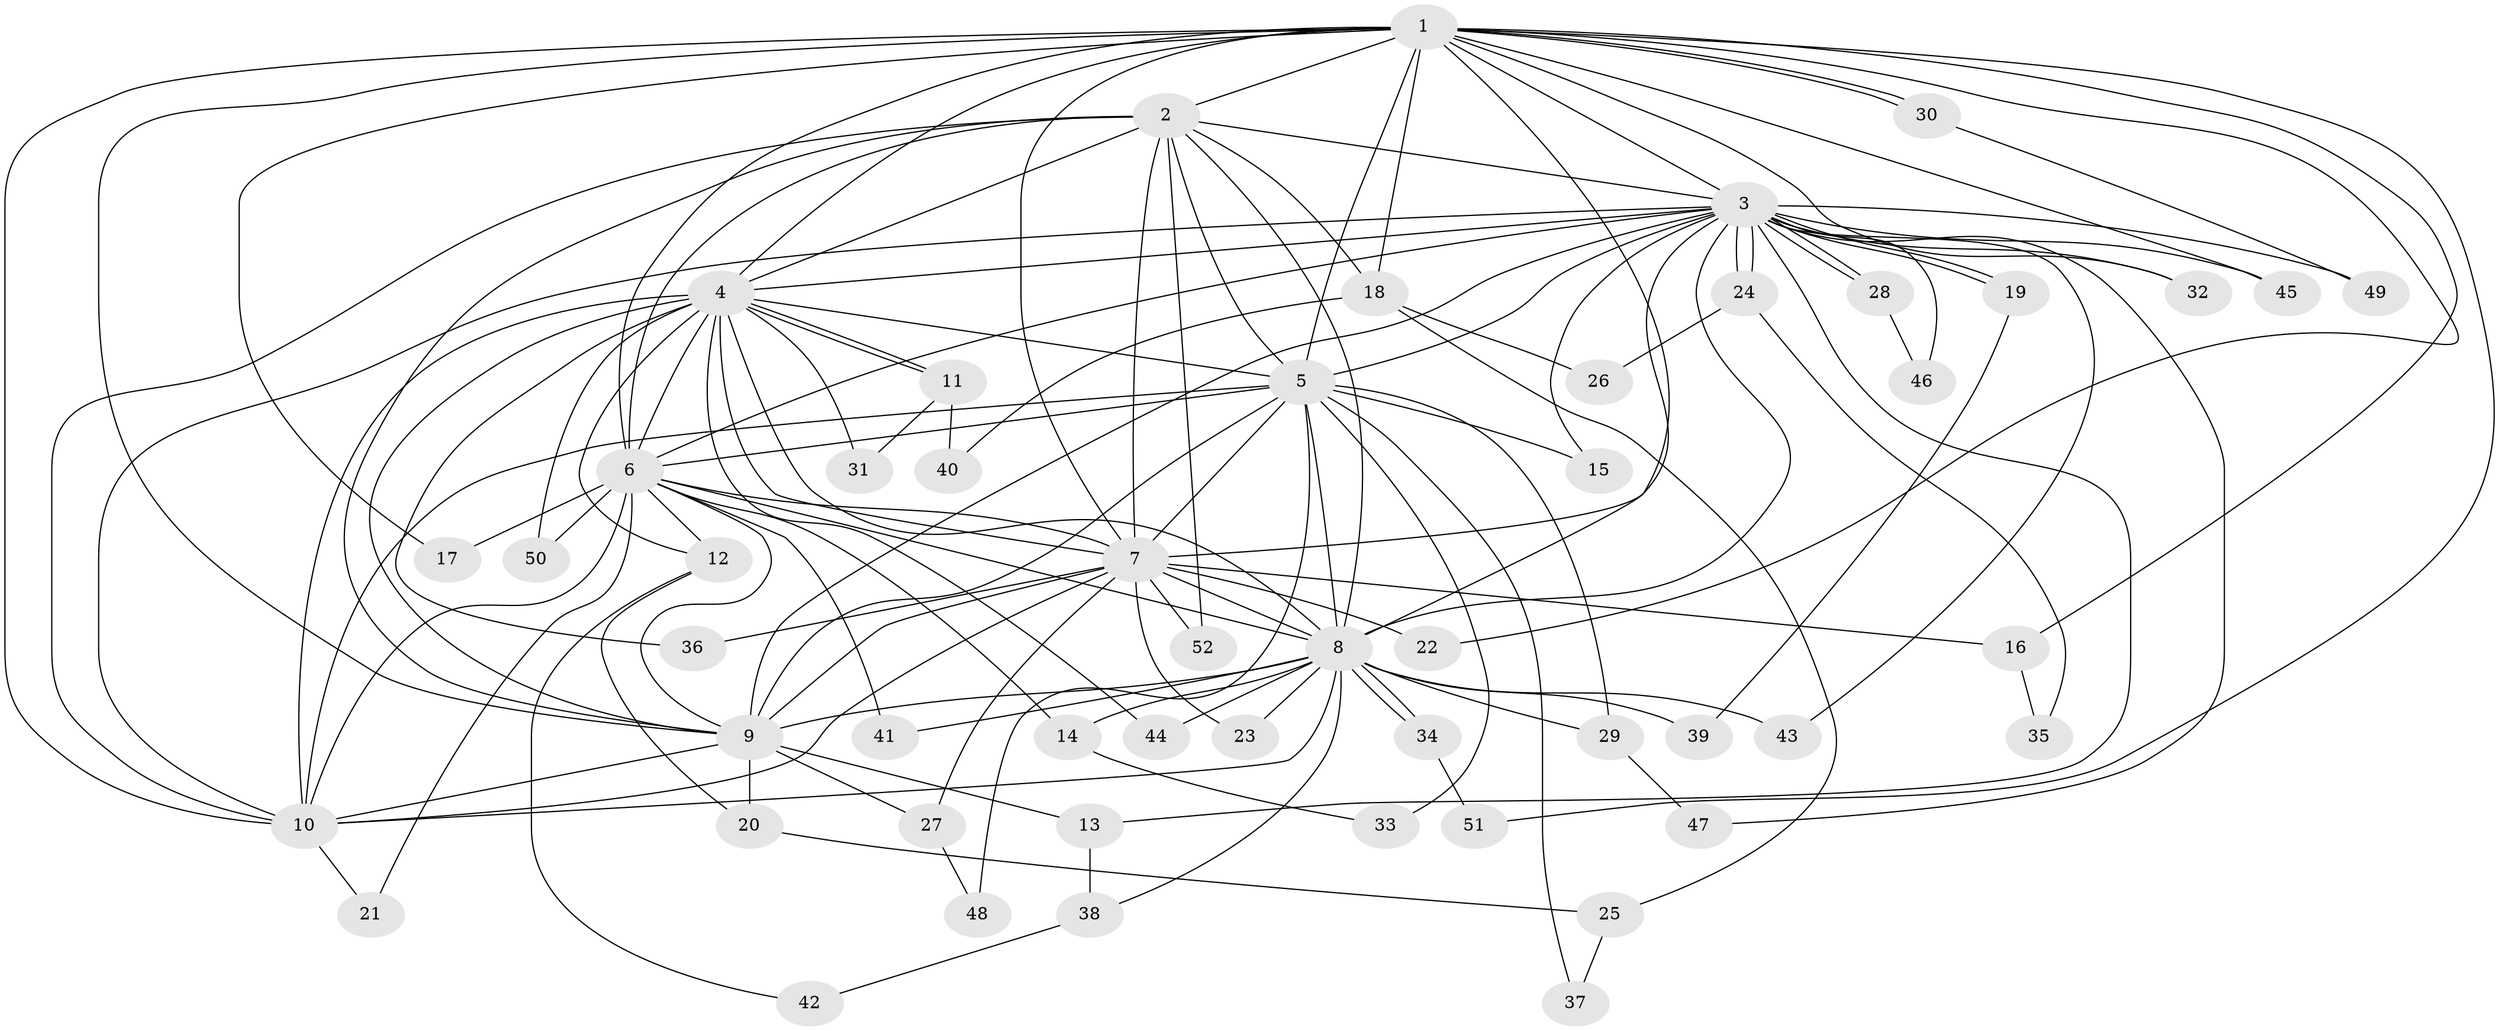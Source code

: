 // coarse degree distribution, {9: 0.125, 3: 0.125, 4: 0.125, 2: 0.25, 10: 0.125, 1: 0.0625, 8: 0.125, 7: 0.0625}
// Generated by graph-tools (version 1.1) at 2025/36/03/04/25 23:36:19]
// undirected, 52 vertices, 129 edges
graph export_dot {
  node [color=gray90,style=filled];
  1;
  2;
  3;
  4;
  5;
  6;
  7;
  8;
  9;
  10;
  11;
  12;
  13;
  14;
  15;
  16;
  17;
  18;
  19;
  20;
  21;
  22;
  23;
  24;
  25;
  26;
  27;
  28;
  29;
  30;
  31;
  32;
  33;
  34;
  35;
  36;
  37;
  38;
  39;
  40;
  41;
  42;
  43;
  44;
  45;
  46;
  47;
  48;
  49;
  50;
  51;
  52;
  1 -- 2;
  1 -- 3;
  1 -- 4;
  1 -- 5;
  1 -- 6;
  1 -- 7;
  1 -- 8;
  1 -- 9;
  1 -- 10;
  1 -- 16;
  1 -- 17;
  1 -- 18;
  1 -- 22;
  1 -- 30;
  1 -- 30;
  1 -- 32;
  1 -- 45;
  1 -- 51;
  2 -- 3;
  2 -- 4;
  2 -- 5;
  2 -- 6;
  2 -- 7;
  2 -- 8;
  2 -- 9;
  2 -- 10;
  2 -- 18;
  2 -- 52;
  3 -- 4;
  3 -- 5;
  3 -- 6;
  3 -- 7;
  3 -- 8;
  3 -- 9;
  3 -- 10;
  3 -- 13;
  3 -- 15;
  3 -- 19;
  3 -- 19;
  3 -- 24;
  3 -- 24;
  3 -- 28;
  3 -- 28;
  3 -- 32;
  3 -- 43;
  3 -- 45;
  3 -- 46;
  3 -- 47;
  3 -- 49;
  4 -- 5;
  4 -- 6;
  4 -- 7;
  4 -- 8;
  4 -- 9;
  4 -- 10;
  4 -- 11;
  4 -- 11;
  4 -- 12;
  4 -- 31;
  4 -- 36;
  4 -- 44;
  4 -- 50;
  5 -- 6;
  5 -- 7;
  5 -- 8;
  5 -- 9;
  5 -- 10;
  5 -- 15;
  5 -- 29;
  5 -- 33;
  5 -- 37;
  5 -- 48;
  6 -- 7;
  6 -- 8;
  6 -- 9;
  6 -- 10;
  6 -- 12;
  6 -- 14;
  6 -- 17;
  6 -- 21;
  6 -- 41;
  6 -- 50;
  7 -- 8;
  7 -- 9;
  7 -- 10;
  7 -- 16;
  7 -- 22;
  7 -- 23;
  7 -- 27;
  7 -- 36;
  7 -- 52;
  8 -- 9;
  8 -- 10;
  8 -- 14;
  8 -- 23;
  8 -- 29;
  8 -- 34;
  8 -- 34;
  8 -- 38;
  8 -- 39;
  8 -- 41;
  8 -- 43;
  8 -- 44;
  9 -- 10;
  9 -- 13;
  9 -- 20;
  9 -- 27;
  10 -- 21;
  11 -- 31;
  11 -- 40;
  12 -- 20;
  12 -- 42;
  13 -- 38;
  14 -- 33;
  16 -- 35;
  18 -- 25;
  18 -- 26;
  18 -- 40;
  19 -- 39;
  20 -- 25;
  24 -- 26;
  24 -- 35;
  25 -- 37;
  27 -- 48;
  28 -- 46;
  29 -- 47;
  30 -- 49;
  34 -- 51;
  38 -- 42;
}
